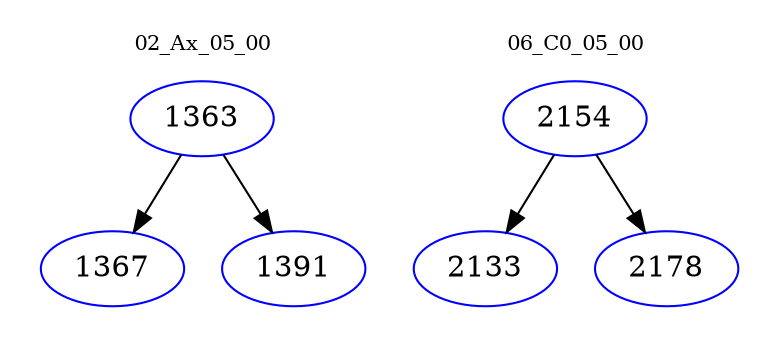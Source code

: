 digraph{
subgraph cluster_0 {
color = white
label = "02_Ax_05_00";
fontsize=10;
T0_1363 [label="1363", color="blue"]
T0_1363 -> T0_1367 [color="black"]
T0_1367 [label="1367", color="blue"]
T0_1363 -> T0_1391 [color="black"]
T0_1391 [label="1391", color="blue"]
}
subgraph cluster_1 {
color = white
label = "06_C0_05_00";
fontsize=10;
T1_2154 [label="2154", color="blue"]
T1_2154 -> T1_2133 [color="black"]
T1_2133 [label="2133", color="blue"]
T1_2154 -> T1_2178 [color="black"]
T1_2178 [label="2178", color="blue"]
}
}
